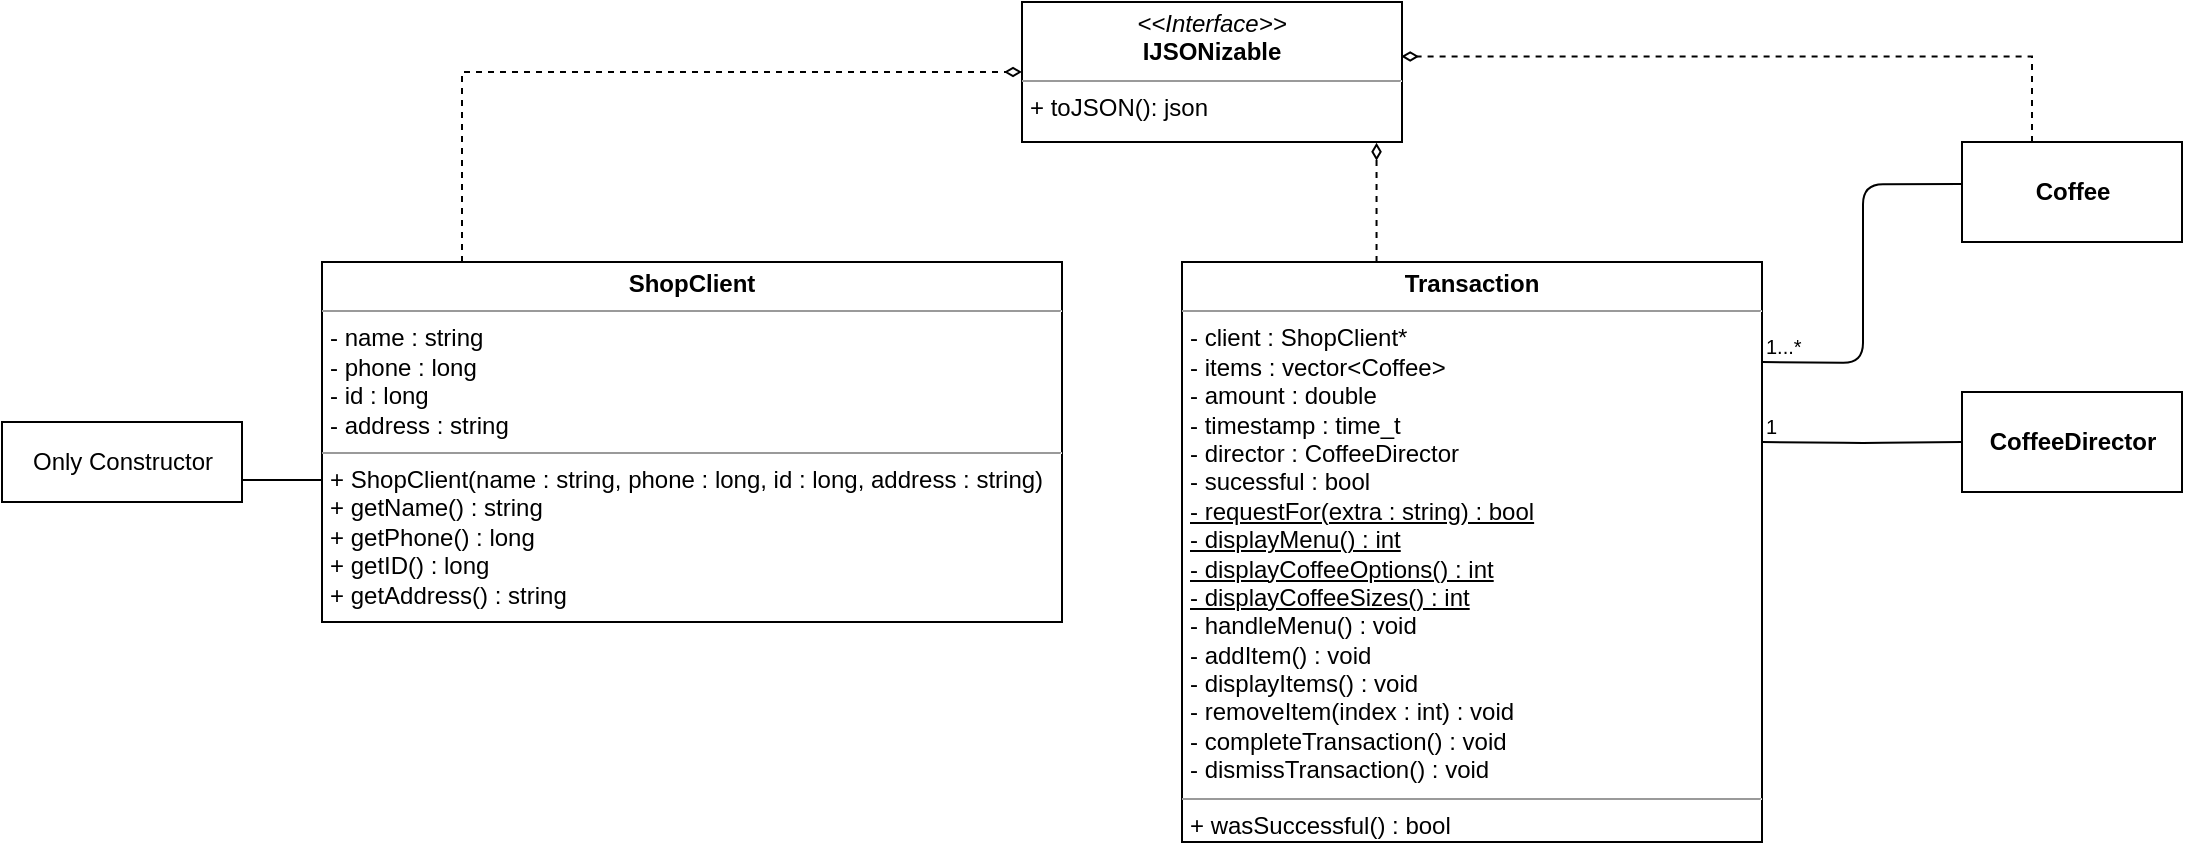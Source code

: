 <mxfile version="13.0.1" type="device"><diagram id="86Mt-AjKfd-Mvz-TZahF" name="Page-1"><mxGraphModel dx="1422" dy="772" grid="1" gridSize="10" guides="1" tooltips="1" connect="1" arrows="1" fold="1" page="1" pageScale="1" pageWidth="1169" pageHeight="827" math="0" shadow="0"><root><mxCell id="0"/><mxCell id="1" parent="0"/><mxCell id="Q69jZsuQmXw4p9kwbbxB-1" value="&lt;p style=&quot;margin: 0px ; margin-top: 4px ; text-align: center&quot;&gt;&lt;i&gt;&amp;lt;&amp;lt;Interface&amp;gt;&amp;gt;&lt;/i&gt;&lt;br&gt;&lt;b&gt;IJSONizable&lt;/b&gt;&lt;/p&gt;&lt;hr size=&quot;1&quot;&gt;&lt;p style=&quot;margin: 0px ; margin-left: 4px&quot;&gt;+ toJSON(): json&lt;/p&gt;" style="verticalAlign=top;align=left;overflow=fill;fontSize=12;fontFamily=Helvetica;html=1;" vertex="1" parent="1"><mxGeometry x="520" y="40" width="190" height="70" as="geometry"/></mxCell><mxCell id="Q69jZsuQmXw4p9kwbbxB-14" style="edgeStyle=orthogonalEdgeStyle;rounded=0;orthogonalLoop=1;jettySize=auto;html=1;entryX=0;entryY=0.5;entryDx=0;entryDy=0;dashed=1;endArrow=diamondThin;endFill=0;strokeWidth=1;" edge="1" parent="1" source="Q69jZsuQmXw4p9kwbbxB-10" target="Q69jZsuQmXw4p9kwbbxB-1"><mxGeometry relative="1" as="geometry"><Array as="points"><mxPoint x="240" y="75"/></Array></mxGeometry></mxCell><mxCell id="Q69jZsuQmXw4p9kwbbxB-10" value="&lt;p style=&quot;margin: 0px ; margin-top: 4px ; text-align: center&quot;&gt;&lt;b&gt;ShopClient&lt;/b&gt;&lt;/p&gt;&lt;hr size=&quot;1&quot;&gt;&lt;p style=&quot;margin: 0px ; margin-left: 4px&quot;&gt;- name : string&lt;/p&gt;&lt;p style=&quot;margin: 0px ; margin-left: 4px&quot;&gt;- phone : long&lt;/p&gt;&lt;p style=&quot;margin: 0px ; margin-left: 4px&quot;&gt;- id : long&lt;/p&gt;&lt;p style=&quot;margin: 0px ; margin-left: 4px&quot;&gt;- address : string&lt;/p&gt;&lt;hr size=&quot;1&quot;&gt;&lt;p style=&quot;margin: 0px ; margin-left: 4px&quot;&gt;+ ShopClient(name : string, phone : long, id : long, address : string)&lt;/p&gt;&lt;p style=&quot;margin: 0px ; margin-left: 4px&quot;&gt;+ getName() : string&lt;/p&gt;&lt;p style=&quot;margin: 0px ; margin-left: 4px&quot;&gt;+ getPhone() : long&lt;/p&gt;&lt;p style=&quot;margin: 0px ; margin-left: 4px&quot;&gt;+ getID() : long&lt;/p&gt;&lt;p style=&quot;margin: 0px ; margin-left: 4px&quot;&gt;+ getAddress() : string&lt;/p&gt;" style="verticalAlign=top;align=left;overflow=fill;fontSize=12;fontFamily=Helvetica;html=1;" vertex="1" parent="1"><mxGeometry x="170" y="170" width="370" height="180" as="geometry"/></mxCell><mxCell id="Q69jZsuQmXw4p9kwbbxB-15" style="edgeStyle=orthogonalEdgeStyle;rounded=0;orthogonalLoop=1;jettySize=auto;html=1;exitX=1;exitY=0.5;exitDx=0;exitDy=0;endArrow=none;endFill=0;strokeWidth=1;" edge="1" parent="1" source="Q69jZsuQmXw4p9kwbbxB-11" target="Q69jZsuQmXw4p9kwbbxB-10"><mxGeometry relative="1" as="geometry"><Array as="points"><mxPoint x="120" y="279"/></Array></mxGeometry></mxCell><mxCell id="Q69jZsuQmXw4p9kwbbxB-11" value="Only Constructor" style="html=1;dropTarget=0;" vertex="1" parent="1"><mxGeometry x="10" y="250" width="120" height="40" as="geometry"/></mxCell><mxCell id="Q69jZsuQmXw4p9kwbbxB-17" style="edgeStyle=orthogonalEdgeStyle;rounded=0;orthogonalLoop=1;jettySize=auto;html=1;endArrow=diamondThin;endFill=0;strokeWidth=1;startArrow=none;startFill=0;dashed=1;entryX=0.933;entryY=1.006;entryDx=0;entryDy=0;entryPerimeter=0;" edge="1" parent="1" source="Q69jZsuQmXw4p9kwbbxB-16" target="Q69jZsuQmXw4p9kwbbxB-1"><mxGeometry relative="1" as="geometry"><Array as="points"><mxPoint x="697" y="210"/><mxPoint x="697" y="210"/></Array></mxGeometry></mxCell><mxCell id="Q69jZsuQmXw4p9kwbbxB-16" value="&lt;p style=&quot;margin: 0px ; margin-top: 4px ; text-align: center&quot;&gt;&lt;b&gt;Transaction&lt;/b&gt;&lt;/p&gt;&lt;hr size=&quot;1&quot;&gt;&lt;p style=&quot;margin: 0px ; margin-left: 4px&quot;&gt;- client : ShopClient*&lt;/p&gt;&lt;p style=&quot;margin: 0px ; margin-left: 4px&quot;&gt;- items : vector&amp;lt;Coffee&amp;gt;&lt;/p&gt;&lt;p style=&quot;margin: 0px ; margin-left: 4px&quot;&gt;- amount : double&lt;/p&gt;&lt;p style=&quot;margin: 0px ; margin-left: 4px&quot;&gt;- timestamp : time_t&lt;/p&gt;&lt;p style=&quot;margin: 0px ; margin-left: 4px&quot;&gt;- director : CoffeeDirector&lt;/p&gt;&lt;p style=&quot;margin: 0px ; margin-left: 4px&quot;&gt;- sucessful : bool&lt;/p&gt;&lt;p style=&quot;margin: 0px ; margin-left: 4px&quot;&gt;&lt;u&gt;- requestFor(extra : string) : bool&lt;/u&gt;&lt;/p&gt;&lt;p style=&quot;margin: 0px ; margin-left: 4px&quot;&gt;&lt;u&gt;- displayMenu() : int&lt;/u&gt;&lt;/p&gt;&lt;p style=&quot;margin: 0px ; margin-left: 4px&quot;&gt;&lt;u&gt;- displayCoffeeOptions() : int&lt;/u&gt;&lt;/p&gt;&lt;p style=&quot;margin: 0px ; margin-left: 4px&quot;&gt;&lt;u&gt;- displayCoffeeSizes() : int&lt;/u&gt;&lt;/p&gt;&lt;p style=&quot;margin: 0px ; margin-left: 4px&quot;&gt;- handleMenu() : void&lt;/p&gt;&lt;p style=&quot;margin: 0px ; margin-left: 4px&quot;&gt;- addItem() : void&lt;/p&gt;&lt;p style=&quot;margin: 0px ; margin-left: 4px&quot;&gt;- displayItems() : void&lt;/p&gt;&lt;p style=&quot;margin: 0px ; margin-left: 4px&quot;&gt;- removeItem(index : int) : void&lt;/p&gt;&lt;p style=&quot;margin: 0px ; margin-left: 4px&quot;&gt;- completeTransaction() : void&lt;/p&gt;&lt;p style=&quot;margin: 0px ; margin-left: 4px&quot;&gt;- dismissTransaction() : void&lt;/p&gt;&lt;hr size=&quot;1&quot;&gt;&lt;p style=&quot;margin: 0px ; margin-left: 4px&quot;&gt;+ wasSuccessful() : bool&lt;/p&gt;" style="verticalAlign=top;align=left;overflow=fill;fontSize=12;fontFamily=Helvetica;html=1;" vertex="1" parent="1"><mxGeometry x="600" y="170" width="290" height="290" as="geometry"/></mxCell><mxCell id="Q69jZsuQmXw4p9kwbbxB-19" style="edgeStyle=orthogonalEdgeStyle;rounded=0;orthogonalLoop=1;jettySize=auto;html=1;entryX=0.998;entryY=0.389;entryDx=0;entryDy=0;entryPerimeter=0;dashed=1;startArrow=none;startFill=0;endArrow=diamondThin;endFill=0;strokeWidth=1;" edge="1" parent="1" source="Q69jZsuQmXw4p9kwbbxB-18" target="Q69jZsuQmXw4p9kwbbxB-1"><mxGeometry relative="1" as="geometry"><Array as="points"><mxPoint x="1025" y="67"/></Array></mxGeometry></mxCell><mxCell id="Q69jZsuQmXw4p9kwbbxB-18" value="&lt;b&gt;Coffee&lt;/b&gt;" style="html=1;" vertex="1" parent="1"><mxGeometry x="990" y="110" width="110" height="50" as="geometry"/></mxCell><mxCell id="Q69jZsuQmXw4p9kwbbxB-21" value="" style="endArrow=none;html=1;edgeStyle=orthogonalEdgeStyle;strokeWidth=1;entryX=-0.003;entryY=0.421;entryDx=0;entryDy=0;entryPerimeter=0;" edge="1" parent="1" target="Q69jZsuQmXw4p9kwbbxB-18"><mxGeometry relative="1" as="geometry"><mxPoint x="890" y="220" as="sourcePoint"/><mxPoint x="990" y="220" as="targetPoint"/></mxGeometry></mxCell><mxCell id="Q69jZsuQmXw4p9kwbbxB-22" value="1...*" style="resizable=0;html=1;align=left;verticalAlign=bottom;labelBackgroundColor=#ffffff;fontSize=10;" connectable="0" vertex="1" parent="Q69jZsuQmXw4p9kwbbxB-21"><mxGeometry x="-1" relative="1" as="geometry"/></mxCell><mxCell id="Q69jZsuQmXw4p9kwbbxB-23" value="" style="resizable=0;html=1;align=right;verticalAlign=bottom;labelBackgroundColor=#ffffff;fontSize=10;" connectable="0" vertex="1" parent="Q69jZsuQmXw4p9kwbbxB-21"><mxGeometry x="1" relative="1" as="geometry"/></mxCell><mxCell id="Q69jZsuQmXw4p9kwbbxB-24" value="&lt;b&gt;CoffeeDirector&lt;/b&gt;" style="html=1;" vertex="1" parent="1"><mxGeometry x="990" y="235" width="110" height="50" as="geometry"/></mxCell><mxCell id="Q69jZsuQmXw4p9kwbbxB-25" value="" style="endArrow=none;html=1;edgeStyle=orthogonalEdgeStyle;strokeWidth=1;entryX=0;entryY=0.5;entryDx=0;entryDy=0;" edge="1" parent="1" target="Q69jZsuQmXw4p9kwbbxB-24"><mxGeometry relative="1" as="geometry"><mxPoint x="890" y="260" as="sourcePoint"/><mxPoint x="990" y="260" as="targetPoint"/></mxGeometry></mxCell><mxCell id="Q69jZsuQmXw4p9kwbbxB-26" value="1" style="resizable=0;html=1;align=left;verticalAlign=bottom;labelBackgroundColor=#ffffff;fontSize=10;" connectable="0" vertex="1" parent="Q69jZsuQmXw4p9kwbbxB-25"><mxGeometry x="-1" relative="1" as="geometry"/></mxCell></root></mxGraphModel></diagram></mxfile>
